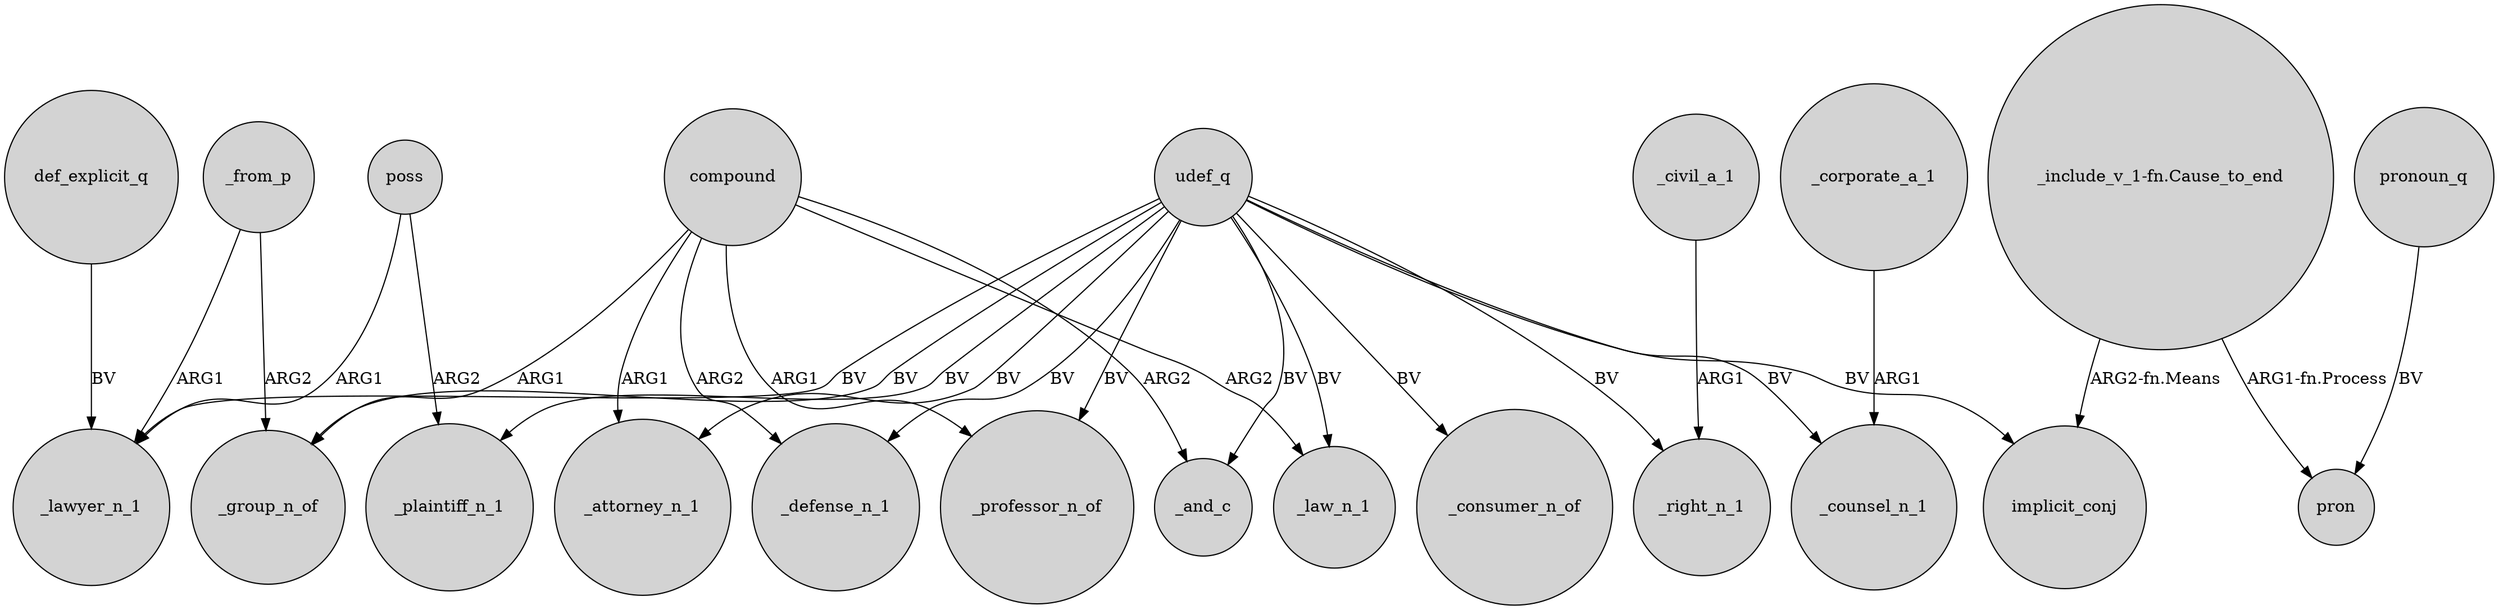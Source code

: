 digraph {
	node [shape=circle style=filled]
	compound -> _law_n_1 [label=ARG2]
	udef_q -> _group_n_of [label=BV]
	poss -> _lawyer_n_1 [label=ARG1]
	udef_q -> _plaintiff_n_1 [label=BV]
	compound -> _professor_n_of [label=ARG1]
	compound -> _attorney_n_1 [label=ARG1]
	poss -> _plaintiff_n_1 [label=ARG2]
	udef_q -> _right_n_1 [label=BV]
	_from_p -> _lawyer_n_1 [label=ARG1]
	udef_q -> _defense_n_1 [label=BV]
	udef_q -> _and_c [label=BV]
	"_include_v_1-fn.Cause_to_end" -> pron [label="ARG1-fn.Process"]
	compound -> _and_c [label=ARG2]
	compound -> _group_n_of [label=ARG1]
	pronoun_q -> pron [label=BV]
	udef_q -> _counsel_n_1 [label=BV]
	_civil_a_1 -> _right_n_1 [label=ARG1]
	_from_p -> _group_n_of [label=ARG2]
	_corporate_a_1 -> _counsel_n_1 [label=ARG1]
	udef_q -> _lawyer_n_1 [label=BV]
	udef_q -> _consumer_n_of [label=BV]
	udef_q -> _attorney_n_1 [label=BV]
	def_explicit_q -> _lawyer_n_1 [label=BV]
	compound -> _defense_n_1 [label=ARG2]
	udef_q -> _law_n_1 [label=BV]
	udef_q -> implicit_conj [label=BV]
	udef_q -> _professor_n_of [label=BV]
	"_include_v_1-fn.Cause_to_end" -> implicit_conj [label="ARG2-fn.Means"]
}
